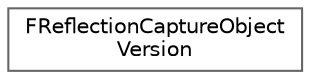 digraph "Graphical Class Hierarchy"
{
 // INTERACTIVE_SVG=YES
 // LATEX_PDF_SIZE
  bgcolor="transparent";
  edge [fontname=Helvetica,fontsize=10,labelfontname=Helvetica,labelfontsize=10];
  node [fontname=Helvetica,fontsize=10,shape=box,height=0.2,width=0.4];
  rankdir="LR";
  Node0 [id="Node000000",label="FReflectionCaptureObject\lVersion",height=0.2,width=0.4,color="grey40", fillcolor="white", style="filled",URL="$d0/da3/structFReflectionCaptureObjectVersion.html",tooltip=" "];
}
